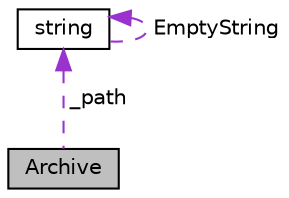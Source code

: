 digraph "Archive"
{
  edge [fontname="Helvetica",fontsize="10",labelfontname="Helvetica",labelfontsize="10"];
  node [fontname="Helvetica",fontsize="10",shape=record];
  Node1 [label="Archive",height=0.2,width=0.4,color="black", fillcolor="grey75", style="filled" fontcolor="black"];
  Node2 -> Node1 [dir="back",color="darkorchid3",fontsize="10",style="dashed",label=" _path" ,fontname="Helvetica"];
  Node2 [label="string",height=0.2,width=0.4,color="black", fillcolor="white", style="filled",URL="$classstring.xhtml"];
  Node2 -> Node2 [dir="back",color="darkorchid3",fontsize="10",style="dashed",label=" EmptyString" ,fontname="Helvetica"];
}
